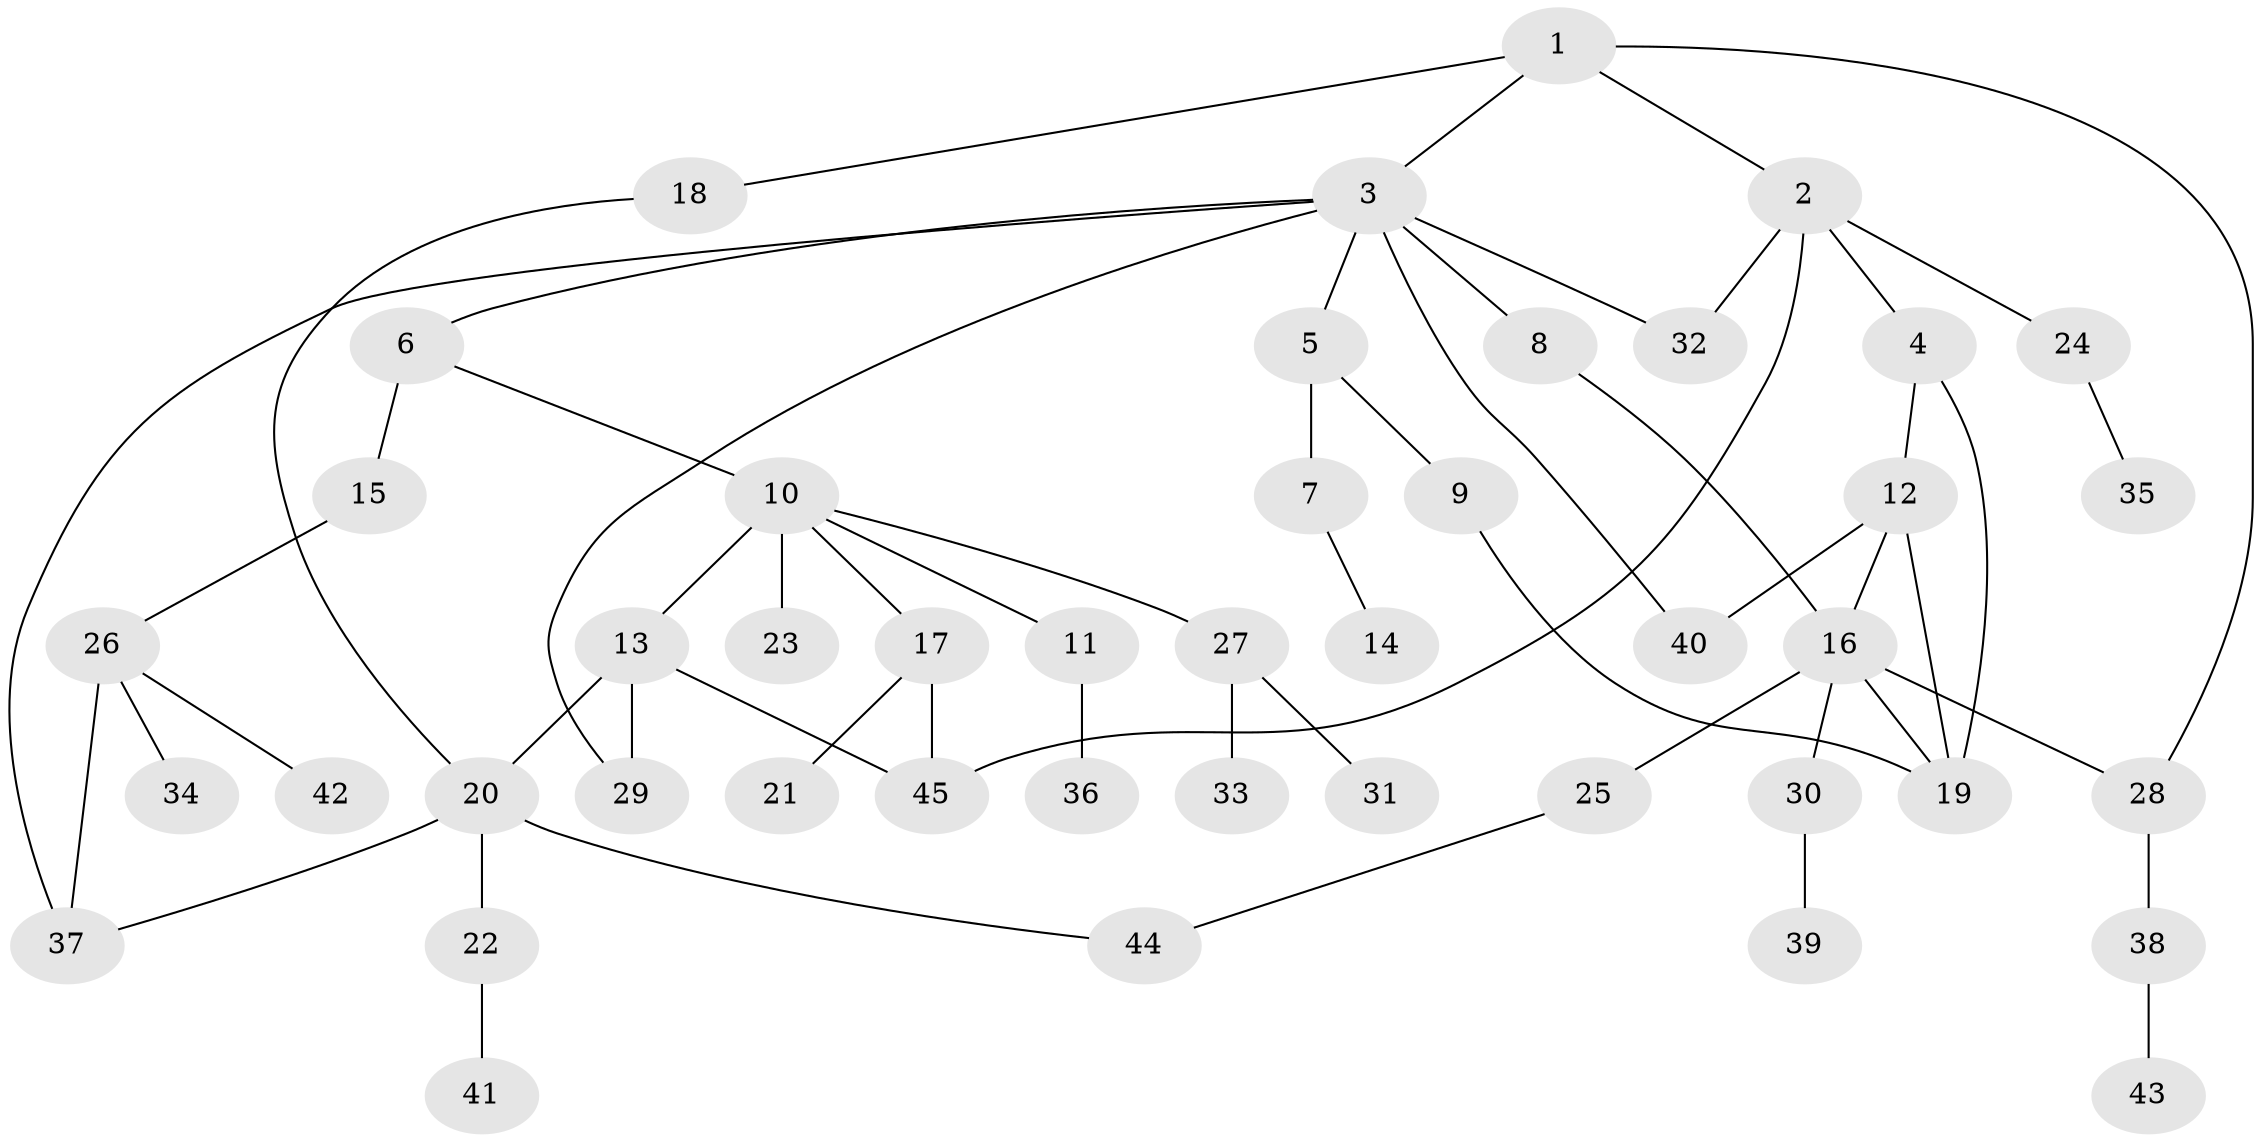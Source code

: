 // original degree distribution, {5: 0.06451612903225806, 8: 0.03225806451612903, 3: 0.16129032258064516, 2: 0.3064516129032258, 1: 0.3225806451612903, 4: 0.0967741935483871, 6: 0.016129032258064516}
// Generated by graph-tools (version 1.1) at 2025/49/03/04/25 22:49:10]
// undirected, 45 vertices, 58 edges
graph export_dot {
  node [color=gray90,style=filled];
  1;
  2;
  3;
  4;
  5;
  6;
  7;
  8;
  9;
  10;
  11;
  12;
  13;
  14;
  15;
  16;
  17;
  18;
  19;
  20;
  21;
  22;
  23;
  24;
  25;
  26;
  27;
  28;
  29;
  30;
  31;
  32;
  33;
  34;
  35;
  36;
  37;
  38;
  39;
  40;
  41;
  42;
  43;
  44;
  45;
  1 -- 2 [weight=1.0];
  1 -- 3 [weight=1.0];
  1 -- 18 [weight=1.0];
  1 -- 28 [weight=1.0];
  2 -- 4 [weight=1.0];
  2 -- 24 [weight=1.0];
  2 -- 32 [weight=1.0];
  2 -- 45 [weight=1.0];
  3 -- 5 [weight=1.0];
  3 -- 6 [weight=1.0];
  3 -- 8 [weight=1.0];
  3 -- 29 [weight=1.0];
  3 -- 32 [weight=1.0];
  3 -- 37 [weight=1.0];
  3 -- 40 [weight=1.0];
  4 -- 12 [weight=1.0];
  4 -- 19 [weight=1.0];
  5 -- 7 [weight=1.0];
  5 -- 9 [weight=1.0];
  6 -- 10 [weight=1.0];
  6 -- 15 [weight=1.0];
  7 -- 14 [weight=1.0];
  8 -- 16 [weight=1.0];
  9 -- 19 [weight=1.0];
  10 -- 11 [weight=1.0];
  10 -- 13 [weight=2.0];
  10 -- 17 [weight=1.0];
  10 -- 23 [weight=1.0];
  10 -- 27 [weight=1.0];
  11 -- 36 [weight=1.0];
  12 -- 16 [weight=1.0];
  12 -- 19 [weight=1.0];
  12 -- 40 [weight=1.0];
  13 -- 20 [weight=1.0];
  13 -- 29 [weight=2.0];
  13 -- 45 [weight=1.0];
  15 -- 26 [weight=1.0];
  16 -- 19 [weight=1.0];
  16 -- 25 [weight=1.0];
  16 -- 28 [weight=1.0];
  16 -- 30 [weight=1.0];
  17 -- 21 [weight=1.0];
  17 -- 45 [weight=1.0];
  18 -- 20 [weight=1.0];
  20 -- 22 [weight=1.0];
  20 -- 37 [weight=1.0];
  20 -- 44 [weight=1.0];
  22 -- 41 [weight=1.0];
  24 -- 35 [weight=1.0];
  25 -- 44 [weight=1.0];
  26 -- 34 [weight=1.0];
  26 -- 37 [weight=1.0];
  26 -- 42 [weight=1.0];
  27 -- 31 [weight=1.0];
  27 -- 33 [weight=1.0];
  28 -- 38 [weight=1.0];
  30 -- 39 [weight=1.0];
  38 -- 43 [weight=1.0];
}
